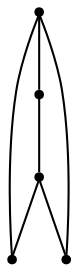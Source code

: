graph {
  node [shape=point,comment="{\"directed\":false,\"doi\":\"10.1007/3-540-44541-2_25\",\"figure\":\"? (6)\"}"]

  v0 [pos="1793.7500000000002,1570.4000027974448"]
  v1 [pos="1687.2499783833823,1676.9000562032065"]
  v2 [pos="1687.2499783833823,1464.1500027974448"]
  v3 [pos="1580.7499885559082,1570.4000027974448"]
  v4 [pos="1687.2499783833823,1570.4000027974448"]

  v0 -- v1 [id="-1",pos="1793.7500000000002,1570.4000027974448 1792.0541127522788,1628.2541783650718 1745.104217529297,1675.2042007446291 1687.2499783833823,1676.9000562032065"]
  v3 -- v4 [id="-2",pos="1580.7499885559082,1570.4000027974448 1687.2499783833823,1570.4000027974448 1687.2499783833823,1570.4000027974448 1687.2499783833823,1570.4000027974448"]
  v4 -- v0 [id="-3",pos="1687.2499783833823,1570.4000027974448 1793.7500000000002,1570.4000027974448 1793.7500000000002,1570.4000027974448 1793.7500000000002,1570.4000027974448"]
  v3 -- v2 [id="-4",pos="1580.7499885559082,1570.4000027974448 1582.445780436198,1512.5458908081057 1629.3958028157554,1465.5958684285483 1687.2499783833823,1464.1500027974448"]
  v1 -- v3 [id="-5",pos="1687.2499783833823,1676.9000562032065 1629.3958028157554,1675.2042007446291 1582.445780436198,1628.2541783650718 1580.7499885559082,1570.4000027974448"]
  v2 -- v0 [id="-6",pos="1687.2499783833823,1464.1500027974448 1745.104217529297,1465.5958684285483 1792.0541127522788,1512.5458908081057 1793.7500000000002,1570.4000027974448"]
}